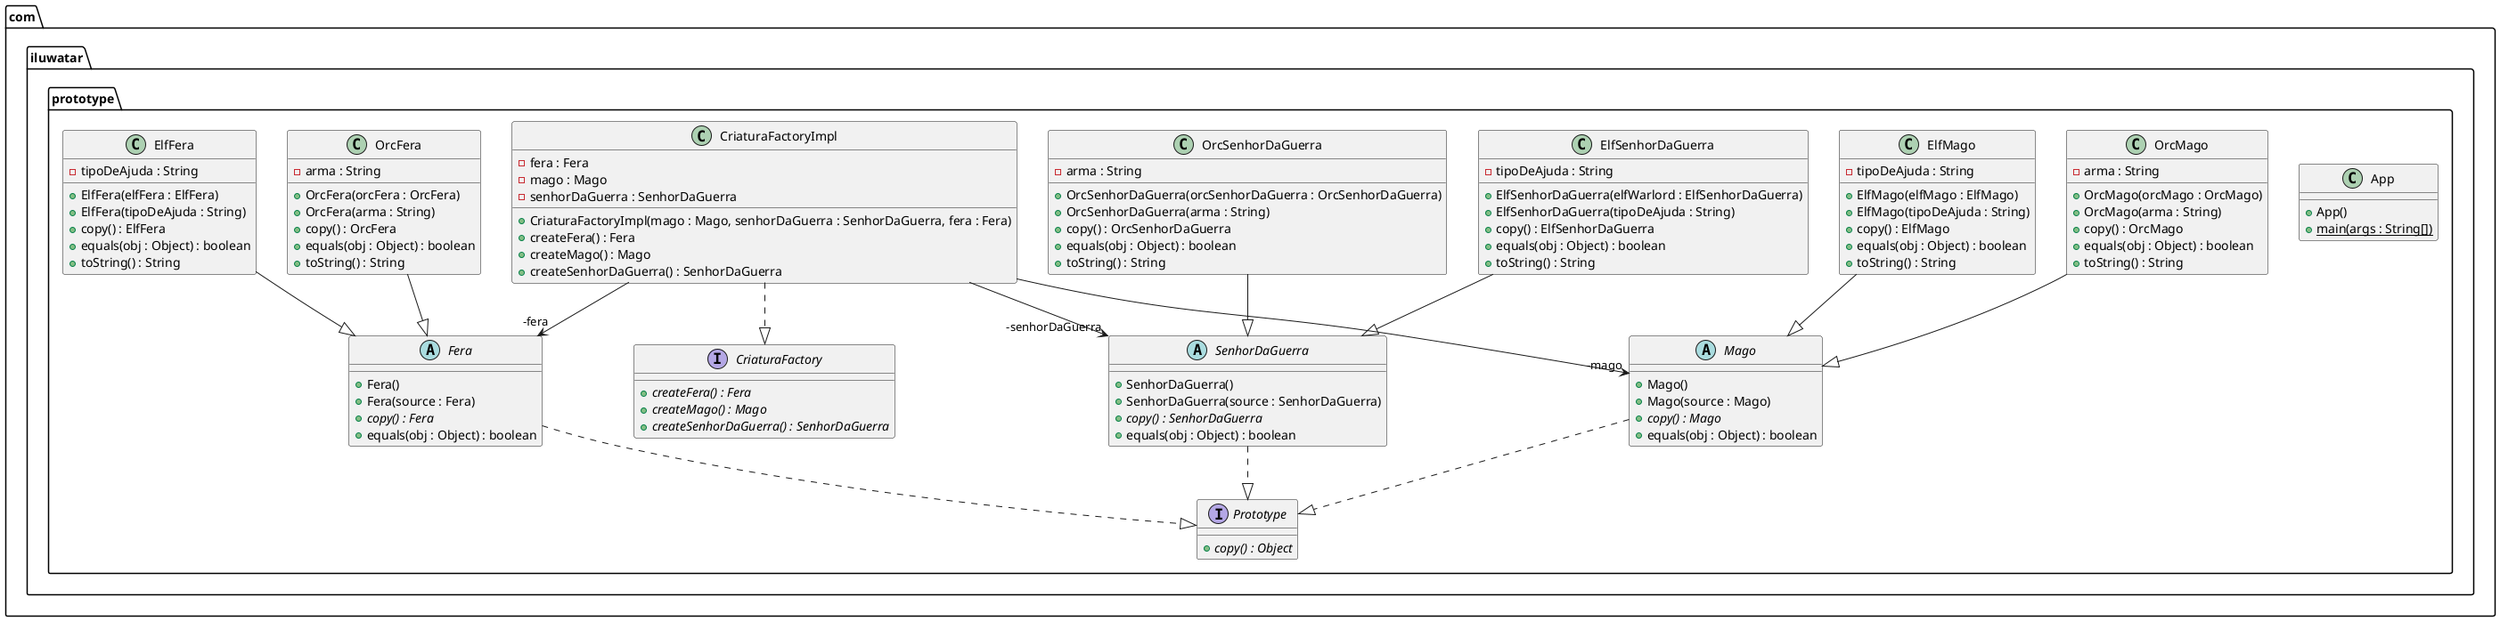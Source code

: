 @startuml
package com.iluwatar.prototype {
  class App {
    + App()
    + main(args : String[]) {static}
  }
  interface Prototype {
    + copy() : Object {abstract}
  }
  abstract class Fera {
    + Fera()
    + Fera(source : Fera)
    + copy() : Fera {abstract}
    + equals(obj : Object) : boolean
  }
  abstract class Mago {
    + Mago()
    + Mago(source : Mago)
    + copy() : Mago {abstract}
    + equals(obj : Object) : boolean
  }
  abstract class SenhorDaGuerra {
    + SenhorDaGuerra()
    + SenhorDaGuerra(source : SenhorDaGuerra)
    + copy() : SenhorDaGuerra {abstract}
    + equals(obj : Object) : boolean
  }
  class ElfFera {
    - tipoDeAjuda : String
    + ElfFera(elfFera : ElfFera)
    + ElfFera(tipoDeAjuda : String)
    + copy() : ElfFera
    + equals(obj : Object) : boolean
    + toString() : String
  }
  class ElfMago {
    - tipoDeAjuda : String
    + ElfMago(elfMago : ElfMago)
    + ElfMago(tipoDeAjuda : String)
    + copy() : ElfMago
    + equals(obj : Object) : boolean
    + toString() : String
  }
  class ElfSenhorDaGuerra {
    - tipoDeAjuda : String
    + ElfSenhorDaGuerra(elfWarlord : ElfSenhorDaGuerra)
    + ElfSenhorDaGuerra(tipoDeAjuda : String)
    + copy() : ElfSenhorDaGuerra
    + equals(obj : Object) : boolean
    + toString() : String
  }
  class OrcFera {
    - arma : String
    + OrcFera(orcFera : OrcFera)
    + OrcFera(arma : String)
    + copy() : OrcFera
    + equals(obj : Object) : boolean
    + toString() : String
  }
  class OrcMago {
    - arma : String
    + OrcMago(orcMago : OrcMago)
    + OrcMago(arma : String)
    + copy() : OrcMago
    + equals(obj : Object) : boolean
    + toString() : String
  }
  class OrcSenhorDaGuerra {
    - arma : String
    + OrcSenhorDaGuerra(orcSenhorDaGuerra : OrcSenhorDaGuerra)
    + OrcSenhorDaGuerra(arma : String)
    + copy() : OrcSenhorDaGuerra
    + equals(obj : Object) : boolean
    + toString() : String
  }
  interface CriaturaFactory {
    + createFera() : Fera {abstract}
    + createMago() : Mago {abstract}
    + createSenhorDaGuerra() : SenhorDaGuerra {abstract}
  }
  class CriaturaFactoryImpl {
    - fera : Fera
    - mago : Mago
    - senhorDaGuerra : SenhorDaGuerra
    + CriaturaFactoryImpl(mago : Mago, senhorDaGuerra : SenhorDaGuerra, fera : Fera)
    + createFera() : Fera
    + createMago() : Mago
    + createSenhorDaGuerra() : SenhorDaGuerra
  }
}
CriaturaFactoryImpl -->  "-fera" Fera
CriaturaFactoryImpl -->  "-senhorDaGuerra" SenhorDaGuerra
CriaturaFactoryImpl -->  "-mago" Mago
Fera ..|> Prototype 
Mago ..|> Prototype 
SenhorDaGuerra ..|> Prototype 
ElfFera--|> Fera 
ElfMago --|> Mago
ElfSenhorDaGuerra --|> SenhorDaGuerra 
CriaturaFactoryImpl ..|> CriaturaFactory 
OrcFera --|> Fera 
OrcMago --|> Mago 
OrcSenhorDaGuerra --|> SenhorDaGuerra 
@enduml
